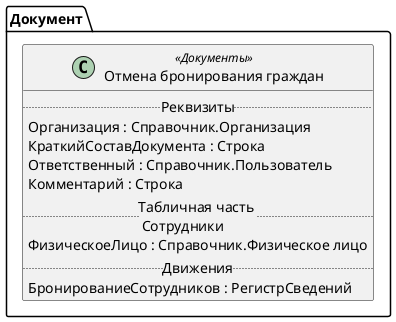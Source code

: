 ﻿@startuml ОтменаБронированияГражданПребывающихВЗапасе
'!include templates.wsd
'..\include templates.wsd
class Документ.ОтменаБронированияГражданПребывающихВЗапасе as "Отмена бронирования граждан" <<Документы>>
{
..Реквизиты..
Организация : Справочник.Организация
КраткийСоставДокумента : Строка
Ответственный : Справочник.Пользователь
Комментарий : Строка
..Табличная часть \n Сотрудники..
ФизическоеЛицо : Справочник.Физическое лицо
..Движения..
БронированиеСотрудников : РегистрСведений
}
@enduml
